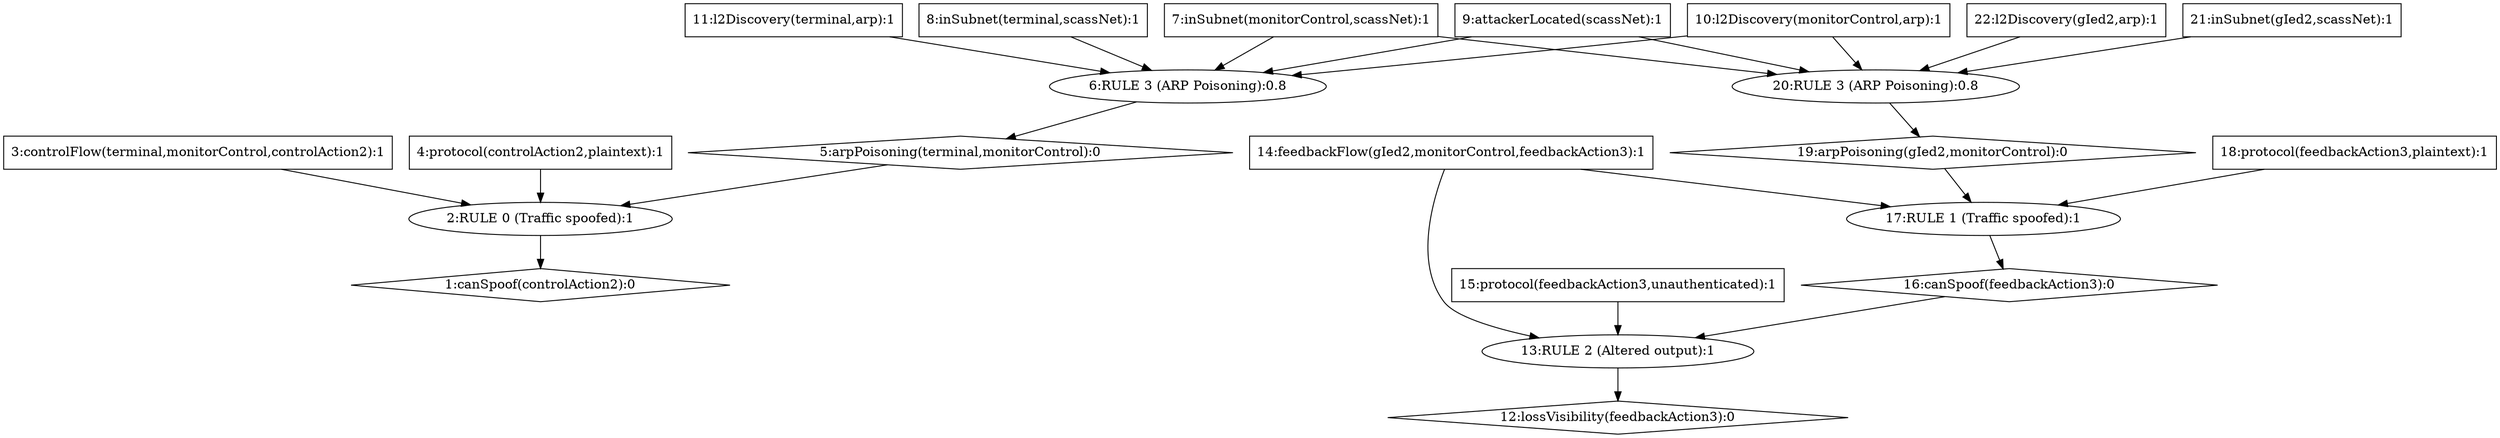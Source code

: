digraph G {
	1 [label="1:canSpoof(controlAction2):0",shape=diamond];
	2 [label="2:RULE 0 (Traffic spoofed):1",shape=ellipse];
	3 [label="3:controlFlow(terminal,monitorControl,controlAction2):1",shape=box];
	4 [label="4:protocol(controlAction2,plaintext):1",shape=box];
	5 [label="5:arpPoisoning(terminal,monitorControl):0",shape=diamond];
	6 [label="6:RULE 3 (ARP Poisoning):0.8",shape=ellipse];
	7 [label="7:inSubnet(monitorControl,scassNet):1",shape=box];
	8 [label="8:inSubnet(terminal,scassNet):1",shape=box];
	9 [label="9:attackerLocated(scassNet):1",shape=box];
	10 [label="10:l2Discovery(monitorControl,arp):1",shape=box];
	11 [label="11:l2Discovery(terminal,arp):1",shape=box];
	12 [label="12:lossVisibility(feedbackAction3):0",shape=diamond];
	13 [label="13:RULE 2 (Altered output):1",shape=ellipse];
	14 [label="14:feedbackFlow(gIed2,monitorControl,feedbackAction3):1",shape=box];
	15 [label="15:protocol(feedbackAction3,unauthenticated):1",shape=box];
	16 [label="16:canSpoof(feedbackAction3):0",shape=diamond];
	17 [label="17:RULE 1 (Traffic spoofed):1",shape=ellipse];
	18 [label="18:protocol(feedbackAction3,plaintext):1",shape=box];
	19 [label="19:arpPoisoning(gIed2,monitorControl):0",shape=diamond];
	20 [label="20:RULE 3 (ARP Poisoning):0.8",shape=ellipse];
	21 [label="21:inSubnet(gIed2,scassNet):1",shape=box];
	22 [label="22:l2Discovery(gIed2,arp):1",shape=box];
	3 -> 	2;
	4 -> 	2;
	7 -> 	6;
	8 -> 	6;
	9 -> 	6;
	10 -> 	6;
	11 -> 	6;
	6 -> 	5;
	5 -> 	2;
	2 -> 	1;
	14 -> 	13;
	15 -> 	13;
	14 -> 	17;
	18 -> 	17;
	7 -> 	20;
	21 -> 	20;
	9 -> 	20;
	10 -> 	20;
	22 -> 	20;
	20 -> 	19;
	19 -> 	17;
	17 -> 	16;
	16 -> 	13;
	13 -> 	12;
}
